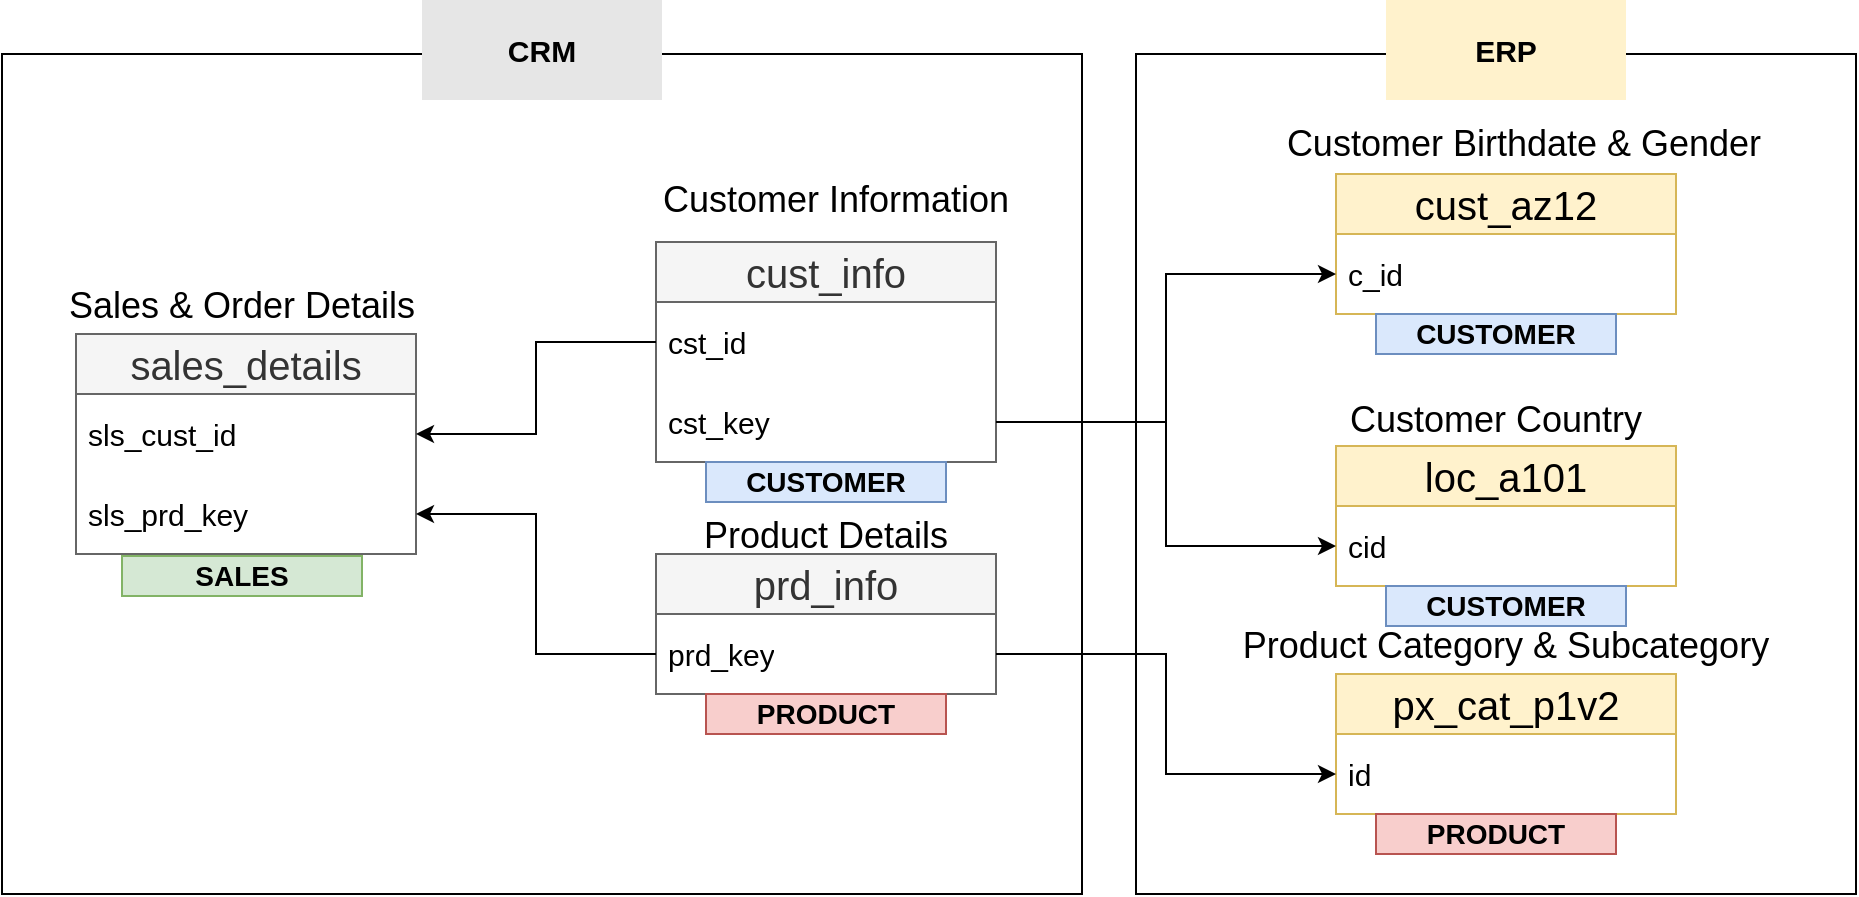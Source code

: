 <mxfile version="28.0.4">
  <diagram name="Page-1" id="3pNDCn0mUdbsfL8rpwMo">
    <mxGraphModel dx="1442" dy="626" grid="1" gridSize="10" guides="1" tooltips="1" connect="1" arrows="1" fold="1" page="0" pageScale="1" pageWidth="850" pageHeight="1100" math="0" shadow="0">
      <root>
        <mxCell id="0" />
        <mxCell id="1" parent="0" />
        <mxCell id="GWLFn5dH9G0rFskJ-4EY-49" value="" style="rounded=0;whiteSpace=wrap;html=1;fillColor=none;" parent="1" vertex="1">
          <mxGeometry x="510" y="120" width="360" height="420" as="geometry" />
        </mxCell>
        <mxCell id="GWLFn5dH9G0rFskJ-4EY-48" value="" style="rounded=0;whiteSpace=wrap;html=1;fillColor=none;" parent="1" vertex="1">
          <mxGeometry x="-57" y="120" width="540" height="420" as="geometry" />
        </mxCell>
        <mxCell id="GWLFn5dH9G0rFskJ-4EY-2" value="&lt;font style=&quot;font-size: 20px;&quot;&gt;cust_info&lt;/font&gt;" style="swimlane;fontStyle=0;childLayout=stackLayout;horizontal=1;startSize=30;horizontalStack=0;resizeParent=1;resizeParentMax=0;resizeLast=0;collapsible=1;marginBottom=0;whiteSpace=wrap;html=1;fillColor=#f5f5f5;fontColor=#333333;strokeColor=#666666;" parent="1" vertex="1">
          <mxGeometry x="270" y="214" width="170" height="110" as="geometry" />
        </mxCell>
        <mxCell id="GWLFn5dH9G0rFskJ-4EY-3" value="&lt;font style=&quot;font-size: 15px;&quot;&gt;cst_id&lt;/font&gt;" style="text;strokeColor=none;fillColor=none;align=left;verticalAlign=middle;spacingLeft=4;spacingRight=4;overflow=hidden;points=[[0,0.5],[1,0.5]];portConstraint=eastwest;rotatable=0;whiteSpace=wrap;html=1;" parent="GWLFn5dH9G0rFskJ-4EY-2" vertex="1">
          <mxGeometry y="30" width="170" height="40" as="geometry" />
        </mxCell>
        <mxCell id="GWLFn5dH9G0rFskJ-4EY-4" value="&lt;font style=&quot;font-size: 15px;&quot;&gt;cst_key&lt;/font&gt;" style="text;strokeColor=none;fillColor=none;align=left;verticalAlign=middle;spacingLeft=4;spacingRight=4;overflow=hidden;points=[[0,0.5],[1,0.5]];portConstraint=eastwest;rotatable=0;whiteSpace=wrap;html=1;" parent="GWLFn5dH9G0rFskJ-4EY-2" vertex="1">
          <mxGeometry y="70" width="170" height="40" as="geometry" />
        </mxCell>
        <mxCell id="GWLFn5dH9G0rFskJ-4EY-6" value="&lt;font style=&quot;font-size: 20px;&quot;&gt;prd_info&lt;/font&gt;" style="swimlane;fontStyle=0;childLayout=stackLayout;horizontal=1;startSize=30;horizontalStack=0;resizeParent=1;resizeParentMax=0;resizeLast=0;collapsible=1;marginBottom=0;whiteSpace=wrap;html=1;fillColor=#f5f5f5;fontColor=#333333;strokeColor=#666666;" parent="1" vertex="1">
          <mxGeometry x="270" y="370" width="170" height="70" as="geometry" />
        </mxCell>
        <mxCell id="GWLFn5dH9G0rFskJ-4EY-7" value="&lt;font style=&quot;font-size: 15px;&quot;&gt;prd_key&lt;/font&gt;" style="text;strokeColor=none;fillColor=none;align=left;verticalAlign=middle;spacingLeft=4;spacingRight=4;overflow=hidden;points=[[0,0.5],[1,0.5]];portConstraint=eastwest;rotatable=0;whiteSpace=wrap;html=1;" parent="GWLFn5dH9G0rFskJ-4EY-6" vertex="1">
          <mxGeometry y="30" width="170" height="40" as="geometry" />
        </mxCell>
        <mxCell id="GWLFn5dH9G0rFskJ-4EY-9" value="&lt;font style=&quot;font-size: 20px;&quot;&gt;sales_details&lt;/font&gt;" style="swimlane;fontStyle=0;childLayout=stackLayout;horizontal=1;startSize=30;horizontalStack=0;resizeParent=1;resizeParentMax=0;resizeLast=0;collapsible=1;marginBottom=0;whiteSpace=wrap;html=1;fillColor=#f5f5f5;fontColor=#333333;strokeColor=#666666;" parent="1" vertex="1">
          <mxGeometry x="-20" y="260" width="170" height="110" as="geometry" />
        </mxCell>
        <mxCell id="GWLFn5dH9G0rFskJ-4EY-11" value="&lt;font style=&quot;font-size: 15px;&quot;&gt;sls_cust_id&lt;/font&gt;" style="text;strokeColor=none;fillColor=none;align=left;verticalAlign=middle;spacingLeft=4;spacingRight=4;overflow=hidden;points=[[0,0.5],[1,0.5]];portConstraint=eastwest;rotatable=0;whiteSpace=wrap;html=1;" parent="GWLFn5dH9G0rFskJ-4EY-9" vertex="1">
          <mxGeometry y="30" width="170" height="40" as="geometry" />
        </mxCell>
        <mxCell id="GWLFn5dH9G0rFskJ-4EY-10" value="&lt;font style=&quot;font-size: 15px;&quot;&gt;sls_prd_key&lt;/font&gt;" style="text;strokeColor=none;fillColor=none;align=left;verticalAlign=middle;spacingLeft=4;spacingRight=4;overflow=hidden;points=[[0,0.5],[1,0.5]];portConstraint=eastwest;rotatable=0;whiteSpace=wrap;html=1;" parent="GWLFn5dH9G0rFskJ-4EY-9" vertex="1">
          <mxGeometry y="70" width="170" height="40" as="geometry" />
        </mxCell>
        <mxCell id="GWLFn5dH9G0rFskJ-4EY-12" value="&lt;font style=&quot;font-size: 20px;&quot;&gt;cust_az12&lt;/font&gt;" style="swimlane;fontStyle=0;childLayout=stackLayout;horizontal=1;startSize=30;horizontalStack=0;resizeParent=1;resizeParentMax=0;resizeLast=0;collapsible=1;marginBottom=0;whiteSpace=wrap;html=1;fillColor=#fff2cc;strokeColor=#d6b656;" parent="1" vertex="1">
          <mxGeometry x="610" y="180" width="170" height="70" as="geometry" />
        </mxCell>
        <mxCell id="GWLFn5dH9G0rFskJ-4EY-13" value="&lt;font style=&quot;font-size: 15px;&quot;&gt;c_id&lt;/font&gt;" style="text;strokeColor=none;fillColor=none;align=left;verticalAlign=middle;spacingLeft=4;spacingRight=4;overflow=hidden;points=[[0,0.5],[1,0.5]];portConstraint=eastwest;rotatable=0;whiteSpace=wrap;html=1;" parent="GWLFn5dH9G0rFskJ-4EY-12" vertex="1">
          <mxGeometry y="30" width="170" height="40" as="geometry" />
        </mxCell>
        <mxCell id="GWLFn5dH9G0rFskJ-4EY-15" value="&lt;font style=&quot;font-size: 20px;&quot;&gt;loc_a101&lt;/font&gt;" style="swimlane;fontStyle=0;childLayout=stackLayout;horizontal=1;startSize=30;horizontalStack=0;resizeParent=1;resizeParentMax=0;resizeLast=0;collapsible=1;marginBottom=0;whiteSpace=wrap;html=1;fillColor=#fff2cc;strokeColor=#d6b656;" parent="1" vertex="1">
          <mxGeometry x="610" y="316" width="170" height="70" as="geometry" />
        </mxCell>
        <mxCell id="GWLFn5dH9G0rFskJ-4EY-16" value="&lt;font style=&quot;font-size: 15px;&quot;&gt;cid&lt;/font&gt;" style="text;strokeColor=none;fillColor=none;align=left;verticalAlign=middle;spacingLeft=4;spacingRight=4;overflow=hidden;points=[[0,0.5],[1,0.5]];portConstraint=eastwest;rotatable=0;whiteSpace=wrap;html=1;" parent="GWLFn5dH9G0rFskJ-4EY-15" vertex="1">
          <mxGeometry y="30" width="170" height="40" as="geometry" />
        </mxCell>
        <mxCell id="GWLFn5dH9G0rFskJ-4EY-18" value="&lt;font style=&quot;font-size: 20px;&quot;&gt;px_cat_p1v2&lt;/font&gt;" style="swimlane;fontStyle=0;childLayout=stackLayout;horizontal=1;startSize=30;horizontalStack=0;resizeParent=1;resizeParentMax=0;resizeLast=0;collapsible=1;marginBottom=0;whiteSpace=wrap;html=1;fillColor=#fff2cc;strokeColor=#d6b656;" parent="1" vertex="1">
          <mxGeometry x="610" y="430" width="170" height="70" as="geometry" />
        </mxCell>
        <mxCell id="GWLFn5dH9G0rFskJ-4EY-19" value="&lt;font style=&quot;font-size: 15px;&quot;&gt;id&lt;/font&gt;" style="text;strokeColor=none;fillColor=none;align=left;verticalAlign=middle;spacingLeft=4;spacingRight=4;overflow=hidden;points=[[0,0.5],[1,0.5]];portConstraint=eastwest;rotatable=0;whiteSpace=wrap;html=1;" parent="GWLFn5dH9G0rFskJ-4EY-18" vertex="1">
          <mxGeometry y="30" width="170" height="40" as="geometry" />
        </mxCell>
        <mxCell id="GWLFn5dH9G0rFskJ-4EY-31" value="&lt;font style=&quot;font-size: 18px;&quot;&gt;Customer Information&lt;/font&gt;" style="rounded=0;whiteSpace=wrap;html=1;strokeColor=none;fillColor=none;" parent="1" vertex="1">
          <mxGeometry x="240" y="163" width="240" height="60" as="geometry" />
        </mxCell>
        <mxCell id="GWLFn5dH9G0rFskJ-4EY-33" value="&lt;font style=&quot;font-size: 18px;&quot;&gt;Product Details&lt;/font&gt;" style="rounded=0;whiteSpace=wrap;html=1;strokeColor=none;fillColor=none;" parent="1" vertex="1">
          <mxGeometry x="235" y="331" width="240" height="60" as="geometry" />
        </mxCell>
        <mxCell id="GWLFn5dH9G0rFskJ-4EY-34" value="&lt;font style=&quot;font-size: 18px;&quot;&gt;Sales &amp;amp; Order Details&lt;/font&gt;" style="rounded=0;whiteSpace=wrap;html=1;strokeColor=none;fillColor=none;" parent="1" vertex="1">
          <mxGeometry x="-57" y="216" width="240" height="60" as="geometry" />
        </mxCell>
        <mxCell id="GWLFn5dH9G0rFskJ-4EY-40" style="edgeStyle=orthogonalEdgeStyle;rounded=0;orthogonalLoop=1;jettySize=auto;html=1;entryX=0;entryY=0.5;entryDx=0;entryDy=0;" parent="1" source="GWLFn5dH9G0rFskJ-4EY-4" target="GWLFn5dH9G0rFskJ-4EY-16" edge="1">
          <mxGeometry relative="1" as="geometry" />
        </mxCell>
        <mxCell id="GWLFn5dH9G0rFskJ-4EY-41" style="edgeStyle=orthogonalEdgeStyle;rounded=0;orthogonalLoop=1;jettySize=auto;html=1;entryX=0;entryY=0.5;entryDx=0;entryDy=0;" parent="1" source="GWLFn5dH9G0rFskJ-4EY-7" target="GWLFn5dH9G0rFskJ-4EY-19" edge="1">
          <mxGeometry relative="1" as="geometry" />
        </mxCell>
        <mxCell id="GWLFn5dH9G0rFskJ-4EY-43" style="edgeStyle=orthogonalEdgeStyle;rounded=0;orthogonalLoop=1;jettySize=auto;html=1;entryX=0;entryY=0.5;entryDx=0;entryDy=0;" parent="1" source="GWLFn5dH9G0rFskJ-4EY-4" target="GWLFn5dH9G0rFskJ-4EY-13" edge="1">
          <mxGeometry relative="1" as="geometry" />
        </mxCell>
        <mxCell id="GWLFn5dH9G0rFskJ-4EY-45" value="&lt;font style=&quot;font-size: 18px;&quot;&gt;Customer Birthdate &amp;amp; Gender&lt;/font&gt;" style="rounded=0;whiteSpace=wrap;html=1;strokeColor=none;fillColor=none;" parent="1" vertex="1">
          <mxGeometry x="584" y="135" width="240" height="60" as="geometry" />
        </mxCell>
        <mxCell id="GWLFn5dH9G0rFskJ-4EY-51" value="&lt;font style=&quot;font-size: 18px;&quot;&gt;Product Category &amp;amp; Subcategory&lt;/font&gt;" style="rounded=0;whiteSpace=wrap;html=1;strokeColor=none;fillColor=none;" parent="1" vertex="1">
          <mxGeometry x="545" y="386" width="300" height="60" as="geometry" />
        </mxCell>
        <mxCell id="GWLFn5dH9G0rFskJ-4EY-52" value="&lt;font style=&quot;font-size: 18px;&quot;&gt;Customer Country&lt;/font&gt;" style="rounded=0;whiteSpace=wrap;html=1;strokeColor=none;fillColor=none;" parent="1" vertex="1">
          <mxGeometry x="570" y="273" width="240" height="60" as="geometry" />
        </mxCell>
        <mxCell id="GWLFn5dH9G0rFskJ-4EY-53" value="&lt;b&gt;&lt;font style=&quot;font-size: 15px;&quot;&gt;CRM&lt;/font&gt;&lt;/b&gt;" style="rounded=0;whiteSpace=wrap;html=1;strokeColor=none;fillColor=#E6E6E6;" parent="1" vertex="1">
          <mxGeometry x="153" y="93" width="120" height="50" as="geometry" />
        </mxCell>
        <mxCell id="GWLFn5dH9G0rFskJ-4EY-54" value="&lt;b&gt;&lt;font style=&quot;font-size: 15px;&quot;&gt;ERP&lt;/font&gt;&lt;/b&gt;" style="rounded=0;whiteSpace=wrap;html=1;strokeColor=none;fillColor=#FFF2CC;" parent="1" vertex="1">
          <mxGeometry x="635" y="93" width="120" height="50" as="geometry" />
        </mxCell>
        <mxCell id="GO3hEcBqylqIAvicgYac-1" style="edgeStyle=orthogonalEdgeStyle;rounded=0;orthogonalLoop=1;jettySize=auto;html=1;entryX=1;entryY=0.5;entryDx=0;entryDy=0;" parent="1" source="GWLFn5dH9G0rFskJ-4EY-3" target="GWLFn5dH9G0rFskJ-4EY-11" edge="1">
          <mxGeometry relative="1" as="geometry" />
        </mxCell>
        <mxCell id="GO3hEcBqylqIAvicgYac-2" style="edgeStyle=orthogonalEdgeStyle;rounded=0;orthogonalLoop=1;jettySize=auto;html=1;entryX=1;entryY=0.5;entryDx=0;entryDy=0;" parent="1" source="GWLFn5dH9G0rFskJ-4EY-7" target="GWLFn5dH9G0rFskJ-4EY-10" edge="1">
          <mxGeometry relative="1" as="geometry" />
        </mxCell>
        <mxCell id="YavihbEArEk0tBP7dMkk-1" value="&lt;b&gt;&lt;font style=&quot;font-size: 14px;&quot;&gt;CUSTOMER&lt;/font&gt;&lt;/b&gt;" style="rounded=0;whiteSpace=wrap;html=1;fillColor=#dae8fc;strokeColor=#6c8ebf;" vertex="1" parent="1">
          <mxGeometry x="295" y="324" width="120" height="20" as="geometry" />
        </mxCell>
        <mxCell id="YavihbEArEk0tBP7dMkk-2" value="&lt;b&gt;&lt;font style=&quot;font-size: 14px;&quot;&gt;CUSTOMER&lt;/font&gt;&lt;/b&gt;" style="rounded=0;whiteSpace=wrap;html=1;fillColor=#dae8fc;strokeColor=#6c8ebf;" vertex="1" parent="1">
          <mxGeometry x="630" y="250" width="120" height="20" as="geometry" />
        </mxCell>
        <mxCell id="YavihbEArEk0tBP7dMkk-3" value="&lt;b&gt;&lt;font style=&quot;font-size: 14px;&quot;&gt;CUSTOMER&lt;/font&gt;&lt;/b&gt;" style="rounded=0;whiteSpace=wrap;html=1;fillColor=#dae8fc;strokeColor=#6c8ebf;" vertex="1" parent="1">
          <mxGeometry x="635" y="386" width="120" height="20" as="geometry" />
        </mxCell>
        <mxCell id="YavihbEArEk0tBP7dMkk-4" value="&lt;b&gt;&lt;font style=&quot;font-size: 14px;&quot;&gt;PRODUCT&lt;/font&gt;&lt;/b&gt;&lt;span style=&quot;color: rgba(0, 0, 0, 0); font-family: monospace; font-size: 0px; text-align: start; text-wrap-mode: nowrap;&quot;&gt;%3CmxGraphModel%3E%3Croot%3E%3CmxCell%20id%3D%220%22%2F%3E%3CmxCell%20id%3D%221%22%20parent%3D%220%22%2F%3E%3CmxCell%20id%3D%222%22%20value%3D%22%26lt%3Bb%26gt%3B%26lt%3Bfont%20style%3D%26quot%3Bfont-size%3A%2014px%3B%26quot%3B%26gt%3BCUSTOMER%26lt%3B%2Ffont%26gt%3B%26lt%3B%2Fb%26gt%3B%22%20style%3D%22rounded%3D0%3BwhiteSpace%3Dwrap%3Bhtml%3D1%3BfillColor%3D%23dae8fc%3BstrokeColor%3D%236c8ebf%3B%22%20vertex%3D%221%22%20parent%3D%221%22%3E%3CmxGeometry%20x%3D%22295%22%20y%3D%22324%22%20width%3D%22120%22%20height%3D%2220%22%20as%3D%22geometry%22%2F%3E%3C%2FmxCell%3E%3C%2Froot%3E%3C%2FmxGraphModel%3E&lt;/span&gt;" style="rounded=0;whiteSpace=wrap;html=1;fillColor=#f8cecc;strokeColor=#b85450;" vertex="1" parent="1">
          <mxGeometry x="295" y="440" width="120" height="20" as="geometry" />
        </mxCell>
        <mxCell id="YavihbEArEk0tBP7dMkk-5" value="&lt;b&gt;&lt;font style=&quot;font-size: 14px;&quot;&gt;PRODUCT&lt;/font&gt;&lt;/b&gt;&lt;span style=&quot;color: rgba(0, 0, 0, 0); font-family: monospace; font-size: 0px; text-align: start; text-wrap-mode: nowrap;&quot;&gt;%3CmxGraphModel%3E%3Croot%3E%3CmxCell%20id%3D%220%22%2F%3E%3CmxCell%20id%3D%221%22%20parent%3D%220%22%2F%3E%3CmxCell%20id%3D%222%22%20value%3D%22%26lt%3Bb%26gt%3B%26lt%3Bfont%20style%3D%26quot%3Bfont-size%3A%2014px%3B%26quot%3B%26gt%3BCUSTOMER%26lt%3B%2Ffont%26gt%3B%26lt%3B%2Fb%26gt%3B%22%20style%3D%22rounded%3D0%3BwhiteSpace%3Dwrap%3Bhtml%3D1%3BfillColor%3D%23dae8fc%3BstrokeColor%3D%236c8ebf%3B%22%20vertex%3D%221%22%20parent%3D%221%22%3E%3CmxGeometry%20x%3D%22295%22%20y%3D%22324%22%20width%3D%22120%22%20height%3D%2220%22%20as%3D%22geometry%22%2F%3E%3C%2FmxCell%3E%3C%2Froot%3E%3C%2FmxGraphModel%3E&lt;/span&gt;" style="rounded=0;whiteSpace=wrap;html=1;fillColor=#f8cecc;strokeColor=#b85450;" vertex="1" parent="1">
          <mxGeometry x="630" y="500" width="120" height="20" as="geometry" />
        </mxCell>
        <mxCell id="YavihbEArEk0tBP7dMkk-6" value="&lt;span style=&quot;font-size: 14px;&quot;&gt;&lt;b&gt;SALES&lt;/b&gt;&lt;/span&gt;" style="rounded=0;whiteSpace=wrap;html=1;fillColor=#d5e8d4;strokeColor=#82b366;" vertex="1" parent="1">
          <mxGeometry x="3" y="371" width="120" height="20" as="geometry" />
        </mxCell>
      </root>
    </mxGraphModel>
  </diagram>
</mxfile>
